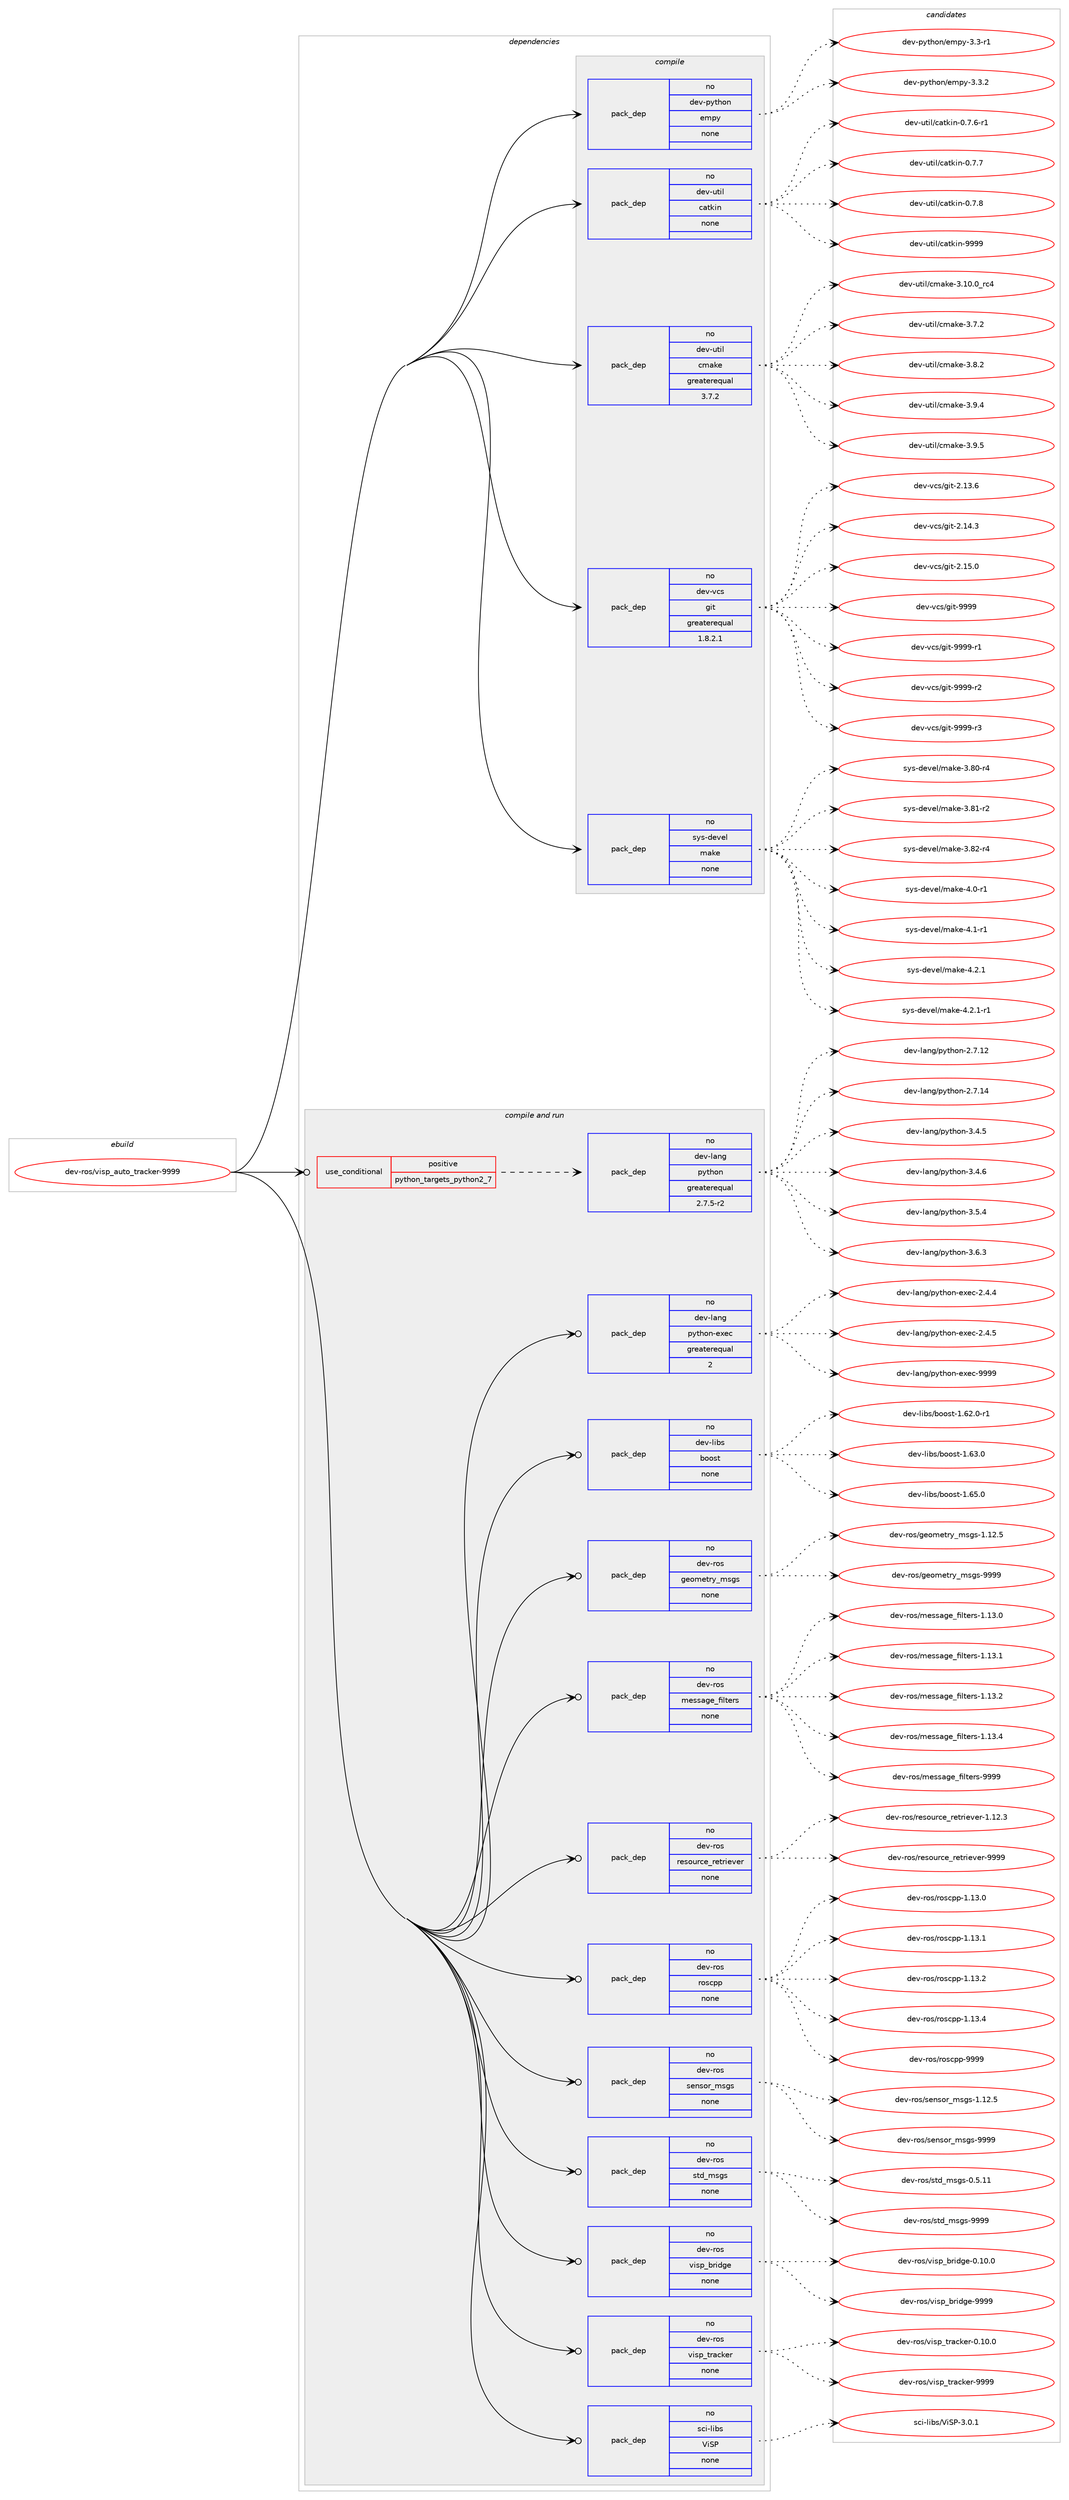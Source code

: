 digraph prolog {

# *************
# Graph options
# *************

newrank=true;
concentrate=true;
compound=true;
graph [rankdir=LR,fontname=Helvetica,fontsize=10,ranksep=1.5];#, ranksep=2.5, nodesep=0.2];
edge  [arrowhead=vee];
node  [fontname=Helvetica,fontsize=10];

# **********
# The ebuild
# **********

subgraph cluster_leftcol {
color=gray;
rank=same;
label=<<i>ebuild</i>>;
id [label="dev-ros/visp_auto_tracker-9999", color=red, width=4, href="../dev-ros/visp_auto_tracker-9999.svg"];
}

# ****************
# The dependencies
# ****************

subgraph cluster_midcol {
color=gray;
label=<<i>dependencies</i>>;
subgraph cluster_compile {
fillcolor="#eeeeee";
style=filled;
label=<<i>compile</i>>;
subgraph pack167210 {
dependency219312 [label=<<TABLE BORDER="0" CELLBORDER="1" CELLSPACING="0" CELLPADDING="4" WIDTH="220"><TR><TD ROWSPAN="6" CELLPADDING="30">pack_dep</TD></TR><TR><TD WIDTH="110">no</TD></TR><TR><TD>dev-python</TD></TR><TR><TD>empy</TD></TR><TR><TD>none</TD></TR><TR><TD></TD></TR></TABLE>>, shape=none, color=blue];
}
id:e -> dependency219312:w [weight=20,style="solid",arrowhead="vee"];
subgraph pack167211 {
dependency219313 [label=<<TABLE BORDER="0" CELLBORDER="1" CELLSPACING="0" CELLPADDING="4" WIDTH="220"><TR><TD ROWSPAN="6" CELLPADDING="30">pack_dep</TD></TR><TR><TD WIDTH="110">no</TD></TR><TR><TD>dev-util</TD></TR><TR><TD>catkin</TD></TR><TR><TD>none</TD></TR><TR><TD></TD></TR></TABLE>>, shape=none, color=blue];
}
id:e -> dependency219313:w [weight=20,style="solid",arrowhead="vee"];
subgraph pack167212 {
dependency219314 [label=<<TABLE BORDER="0" CELLBORDER="1" CELLSPACING="0" CELLPADDING="4" WIDTH="220"><TR><TD ROWSPAN="6" CELLPADDING="30">pack_dep</TD></TR><TR><TD WIDTH="110">no</TD></TR><TR><TD>dev-util</TD></TR><TR><TD>cmake</TD></TR><TR><TD>greaterequal</TD></TR><TR><TD>3.7.2</TD></TR></TABLE>>, shape=none, color=blue];
}
id:e -> dependency219314:w [weight=20,style="solid",arrowhead="vee"];
subgraph pack167213 {
dependency219315 [label=<<TABLE BORDER="0" CELLBORDER="1" CELLSPACING="0" CELLPADDING="4" WIDTH="220"><TR><TD ROWSPAN="6" CELLPADDING="30">pack_dep</TD></TR><TR><TD WIDTH="110">no</TD></TR><TR><TD>dev-vcs</TD></TR><TR><TD>git</TD></TR><TR><TD>greaterequal</TD></TR><TR><TD>1.8.2.1</TD></TR></TABLE>>, shape=none, color=blue];
}
id:e -> dependency219315:w [weight=20,style="solid",arrowhead="vee"];
subgraph pack167214 {
dependency219316 [label=<<TABLE BORDER="0" CELLBORDER="1" CELLSPACING="0" CELLPADDING="4" WIDTH="220"><TR><TD ROWSPAN="6" CELLPADDING="30">pack_dep</TD></TR><TR><TD WIDTH="110">no</TD></TR><TR><TD>sys-devel</TD></TR><TR><TD>make</TD></TR><TR><TD>none</TD></TR><TR><TD></TD></TR></TABLE>>, shape=none, color=blue];
}
id:e -> dependency219316:w [weight=20,style="solid",arrowhead="vee"];
}
subgraph cluster_compileandrun {
fillcolor="#eeeeee";
style=filled;
label=<<i>compile and run</i>>;
subgraph cond48112 {
dependency219317 [label=<<TABLE BORDER="0" CELLBORDER="1" CELLSPACING="0" CELLPADDING="4"><TR><TD ROWSPAN="3" CELLPADDING="10">use_conditional</TD></TR><TR><TD>positive</TD></TR><TR><TD>python_targets_python2_7</TD></TR></TABLE>>, shape=none, color=red];
subgraph pack167215 {
dependency219318 [label=<<TABLE BORDER="0" CELLBORDER="1" CELLSPACING="0" CELLPADDING="4" WIDTH="220"><TR><TD ROWSPAN="6" CELLPADDING="30">pack_dep</TD></TR><TR><TD WIDTH="110">no</TD></TR><TR><TD>dev-lang</TD></TR><TR><TD>python</TD></TR><TR><TD>greaterequal</TD></TR><TR><TD>2.7.5-r2</TD></TR></TABLE>>, shape=none, color=blue];
}
dependency219317:e -> dependency219318:w [weight=20,style="dashed",arrowhead="vee"];
}
id:e -> dependency219317:w [weight=20,style="solid",arrowhead="odotvee"];
subgraph pack167216 {
dependency219319 [label=<<TABLE BORDER="0" CELLBORDER="1" CELLSPACING="0" CELLPADDING="4" WIDTH="220"><TR><TD ROWSPAN="6" CELLPADDING="30">pack_dep</TD></TR><TR><TD WIDTH="110">no</TD></TR><TR><TD>dev-lang</TD></TR><TR><TD>python-exec</TD></TR><TR><TD>greaterequal</TD></TR><TR><TD>2</TD></TR></TABLE>>, shape=none, color=blue];
}
id:e -> dependency219319:w [weight=20,style="solid",arrowhead="odotvee"];
subgraph pack167217 {
dependency219320 [label=<<TABLE BORDER="0" CELLBORDER="1" CELLSPACING="0" CELLPADDING="4" WIDTH="220"><TR><TD ROWSPAN="6" CELLPADDING="30">pack_dep</TD></TR><TR><TD WIDTH="110">no</TD></TR><TR><TD>dev-libs</TD></TR><TR><TD>boost</TD></TR><TR><TD>none</TD></TR><TR><TD></TD></TR></TABLE>>, shape=none, color=blue];
}
id:e -> dependency219320:w [weight=20,style="solid",arrowhead="odotvee"];
subgraph pack167218 {
dependency219321 [label=<<TABLE BORDER="0" CELLBORDER="1" CELLSPACING="0" CELLPADDING="4" WIDTH="220"><TR><TD ROWSPAN="6" CELLPADDING="30">pack_dep</TD></TR><TR><TD WIDTH="110">no</TD></TR><TR><TD>dev-ros</TD></TR><TR><TD>geometry_msgs</TD></TR><TR><TD>none</TD></TR><TR><TD></TD></TR></TABLE>>, shape=none, color=blue];
}
id:e -> dependency219321:w [weight=20,style="solid",arrowhead="odotvee"];
subgraph pack167219 {
dependency219322 [label=<<TABLE BORDER="0" CELLBORDER="1" CELLSPACING="0" CELLPADDING="4" WIDTH="220"><TR><TD ROWSPAN="6" CELLPADDING="30">pack_dep</TD></TR><TR><TD WIDTH="110">no</TD></TR><TR><TD>dev-ros</TD></TR><TR><TD>message_filters</TD></TR><TR><TD>none</TD></TR><TR><TD></TD></TR></TABLE>>, shape=none, color=blue];
}
id:e -> dependency219322:w [weight=20,style="solid",arrowhead="odotvee"];
subgraph pack167220 {
dependency219323 [label=<<TABLE BORDER="0" CELLBORDER="1" CELLSPACING="0" CELLPADDING="4" WIDTH="220"><TR><TD ROWSPAN="6" CELLPADDING="30">pack_dep</TD></TR><TR><TD WIDTH="110">no</TD></TR><TR><TD>dev-ros</TD></TR><TR><TD>resource_retriever</TD></TR><TR><TD>none</TD></TR><TR><TD></TD></TR></TABLE>>, shape=none, color=blue];
}
id:e -> dependency219323:w [weight=20,style="solid",arrowhead="odotvee"];
subgraph pack167221 {
dependency219324 [label=<<TABLE BORDER="0" CELLBORDER="1" CELLSPACING="0" CELLPADDING="4" WIDTH="220"><TR><TD ROWSPAN="6" CELLPADDING="30">pack_dep</TD></TR><TR><TD WIDTH="110">no</TD></TR><TR><TD>dev-ros</TD></TR><TR><TD>roscpp</TD></TR><TR><TD>none</TD></TR><TR><TD></TD></TR></TABLE>>, shape=none, color=blue];
}
id:e -> dependency219324:w [weight=20,style="solid",arrowhead="odotvee"];
subgraph pack167222 {
dependency219325 [label=<<TABLE BORDER="0" CELLBORDER="1" CELLSPACING="0" CELLPADDING="4" WIDTH="220"><TR><TD ROWSPAN="6" CELLPADDING="30">pack_dep</TD></TR><TR><TD WIDTH="110">no</TD></TR><TR><TD>dev-ros</TD></TR><TR><TD>sensor_msgs</TD></TR><TR><TD>none</TD></TR><TR><TD></TD></TR></TABLE>>, shape=none, color=blue];
}
id:e -> dependency219325:w [weight=20,style="solid",arrowhead="odotvee"];
subgraph pack167223 {
dependency219326 [label=<<TABLE BORDER="0" CELLBORDER="1" CELLSPACING="0" CELLPADDING="4" WIDTH="220"><TR><TD ROWSPAN="6" CELLPADDING="30">pack_dep</TD></TR><TR><TD WIDTH="110">no</TD></TR><TR><TD>dev-ros</TD></TR><TR><TD>std_msgs</TD></TR><TR><TD>none</TD></TR><TR><TD></TD></TR></TABLE>>, shape=none, color=blue];
}
id:e -> dependency219326:w [weight=20,style="solid",arrowhead="odotvee"];
subgraph pack167224 {
dependency219327 [label=<<TABLE BORDER="0" CELLBORDER="1" CELLSPACING="0" CELLPADDING="4" WIDTH="220"><TR><TD ROWSPAN="6" CELLPADDING="30">pack_dep</TD></TR><TR><TD WIDTH="110">no</TD></TR><TR><TD>dev-ros</TD></TR><TR><TD>visp_bridge</TD></TR><TR><TD>none</TD></TR><TR><TD></TD></TR></TABLE>>, shape=none, color=blue];
}
id:e -> dependency219327:w [weight=20,style="solid",arrowhead="odotvee"];
subgraph pack167225 {
dependency219328 [label=<<TABLE BORDER="0" CELLBORDER="1" CELLSPACING="0" CELLPADDING="4" WIDTH="220"><TR><TD ROWSPAN="6" CELLPADDING="30">pack_dep</TD></TR><TR><TD WIDTH="110">no</TD></TR><TR><TD>dev-ros</TD></TR><TR><TD>visp_tracker</TD></TR><TR><TD>none</TD></TR><TR><TD></TD></TR></TABLE>>, shape=none, color=blue];
}
id:e -> dependency219328:w [weight=20,style="solid",arrowhead="odotvee"];
subgraph pack167226 {
dependency219329 [label=<<TABLE BORDER="0" CELLBORDER="1" CELLSPACING="0" CELLPADDING="4" WIDTH="220"><TR><TD ROWSPAN="6" CELLPADDING="30">pack_dep</TD></TR><TR><TD WIDTH="110">no</TD></TR><TR><TD>sci-libs</TD></TR><TR><TD>ViSP</TD></TR><TR><TD>none</TD></TR><TR><TD></TD></TR></TABLE>>, shape=none, color=blue];
}
id:e -> dependency219329:w [weight=20,style="solid",arrowhead="odotvee"];
}
subgraph cluster_run {
fillcolor="#eeeeee";
style=filled;
label=<<i>run</i>>;
}
}

# **************
# The candidates
# **************

subgraph cluster_choices {
rank=same;
color=gray;
label=<<i>candidates</i>>;

subgraph choice167210 {
color=black;
nodesep=1;
choice1001011184511212111610411111047101109112121455146514511449 [label="dev-python/empy-3.3-r1", color=red, width=4,href="../dev-python/empy-3.3-r1.svg"];
choice1001011184511212111610411111047101109112121455146514650 [label="dev-python/empy-3.3.2", color=red, width=4,href="../dev-python/empy-3.3.2.svg"];
dependency219312:e -> choice1001011184511212111610411111047101109112121455146514511449:w [style=dotted,weight="100"];
dependency219312:e -> choice1001011184511212111610411111047101109112121455146514650:w [style=dotted,weight="100"];
}
subgraph choice167211 {
color=black;
nodesep=1;
choice100101118451171161051084799971161071051104548465546544511449 [label="dev-util/catkin-0.7.6-r1", color=red, width=4,href="../dev-util/catkin-0.7.6-r1.svg"];
choice10010111845117116105108479997116107105110454846554655 [label="dev-util/catkin-0.7.7", color=red, width=4,href="../dev-util/catkin-0.7.7.svg"];
choice10010111845117116105108479997116107105110454846554656 [label="dev-util/catkin-0.7.8", color=red, width=4,href="../dev-util/catkin-0.7.8.svg"];
choice100101118451171161051084799971161071051104557575757 [label="dev-util/catkin-9999", color=red, width=4,href="../dev-util/catkin-9999.svg"];
dependency219313:e -> choice100101118451171161051084799971161071051104548465546544511449:w [style=dotted,weight="100"];
dependency219313:e -> choice10010111845117116105108479997116107105110454846554655:w [style=dotted,weight="100"];
dependency219313:e -> choice10010111845117116105108479997116107105110454846554656:w [style=dotted,weight="100"];
dependency219313:e -> choice100101118451171161051084799971161071051104557575757:w [style=dotted,weight="100"];
}
subgraph choice167212 {
color=black;
nodesep=1;
choice1001011184511711610510847991099710710145514649484648951149952 [label="dev-util/cmake-3.10.0_rc4", color=red, width=4,href="../dev-util/cmake-3.10.0_rc4.svg"];
choice10010111845117116105108479910997107101455146554650 [label="dev-util/cmake-3.7.2", color=red, width=4,href="../dev-util/cmake-3.7.2.svg"];
choice10010111845117116105108479910997107101455146564650 [label="dev-util/cmake-3.8.2", color=red, width=4,href="../dev-util/cmake-3.8.2.svg"];
choice10010111845117116105108479910997107101455146574652 [label="dev-util/cmake-3.9.4", color=red, width=4,href="../dev-util/cmake-3.9.4.svg"];
choice10010111845117116105108479910997107101455146574653 [label="dev-util/cmake-3.9.5", color=red, width=4,href="../dev-util/cmake-3.9.5.svg"];
dependency219314:e -> choice1001011184511711610510847991099710710145514649484648951149952:w [style=dotted,weight="100"];
dependency219314:e -> choice10010111845117116105108479910997107101455146554650:w [style=dotted,weight="100"];
dependency219314:e -> choice10010111845117116105108479910997107101455146564650:w [style=dotted,weight="100"];
dependency219314:e -> choice10010111845117116105108479910997107101455146574652:w [style=dotted,weight="100"];
dependency219314:e -> choice10010111845117116105108479910997107101455146574653:w [style=dotted,weight="100"];
}
subgraph choice167213 {
color=black;
nodesep=1;
choice10010111845118991154710310511645504649514654 [label="dev-vcs/git-2.13.6", color=red, width=4,href="../dev-vcs/git-2.13.6.svg"];
choice10010111845118991154710310511645504649524651 [label="dev-vcs/git-2.14.3", color=red, width=4,href="../dev-vcs/git-2.14.3.svg"];
choice10010111845118991154710310511645504649534648 [label="dev-vcs/git-2.15.0", color=red, width=4,href="../dev-vcs/git-2.15.0.svg"];
choice1001011184511899115471031051164557575757 [label="dev-vcs/git-9999", color=red, width=4,href="../dev-vcs/git-9999.svg"];
choice10010111845118991154710310511645575757574511449 [label="dev-vcs/git-9999-r1", color=red, width=4,href="../dev-vcs/git-9999-r1.svg"];
choice10010111845118991154710310511645575757574511450 [label="dev-vcs/git-9999-r2", color=red, width=4,href="../dev-vcs/git-9999-r2.svg"];
choice10010111845118991154710310511645575757574511451 [label="dev-vcs/git-9999-r3", color=red, width=4,href="../dev-vcs/git-9999-r3.svg"];
dependency219315:e -> choice10010111845118991154710310511645504649514654:w [style=dotted,weight="100"];
dependency219315:e -> choice10010111845118991154710310511645504649524651:w [style=dotted,weight="100"];
dependency219315:e -> choice10010111845118991154710310511645504649534648:w [style=dotted,weight="100"];
dependency219315:e -> choice1001011184511899115471031051164557575757:w [style=dotted,weight="100"];
dependency219315:e -> choice10010111845118991154710310511645575757574511449:w [style=dotted,weight="100"];
dependency219315:e -> choice10010111845118991154710310511645575757574511450:w [style=dotted,weight="100"];
dependency219315:e -> choice10010111845118991154710310511645575757574511451:w [style=dotted,weight="100"];
}
subgraph choice167214 {
color=black;
nodesep=1;
choice11512111545100101118101108471099710710145514656484511452 [label="sys-devel/make-3.80-r4", color=red, width=4,href="../sys-devel/make-3.80-r4.svg"];
choice11512111545100101118101108471099710710145514656494511450 [label="sys-devel/make-3.81-r2", color=red, width=4,href="../sys-devel/make-3.81-r2.svg"];
choice11512111545100101118101108471099710710145514656504511452 [label="sys-devel/make-3.82-r4", color=red, width=4,href="../sys-devel/make-3.82-r4.svg"];
choice115121115451001011181011084710997107101455246484511449 [label="sys-devel/make-4.0-r1", color=red, width=4,href="../sys-devel/make-4.0-r1.svg"];
choice115121115451001011181011084710997107101455246494511449 [label="sys-devel/make-4.1-r1", color=red, width=4,href="../sys-devel/make-4.1-r1.svg"];
choice115121115451001011181011084710997107101455246504649 [label="sys-devel/make-4.2.1", color=red, width=4,href="../sys-devel/make-4.2.1.svg"];
choice1151211154510010111810110847109971071014552465046494511449 [label="sys-devel/make-4.2.1-r1", color=red, width=4,href="../sys-devel/make-4.2.1-r1.svg"];
dependency219316:e -> choice11512111545100101118101108471099710710145514656484511452:w [style=dotted,weight="100"];
dependency219316:e -> choice11512111545100101118101108471099710710145514656494511450:w [style=dotted,weight="100"];
dependency219316:e -> choice11512111545100101118101108471099710710145514656504511452:w [style=dotted,weight="100"];
dependency219316:e -> choice115121115451001011181011084710997107101455246484511449:w [style=dotted,weight="100"];
dependency219316:e -> choice115121115451001011181011084710997107101455246494511449:w [style=dotted,weight="100"];
dependency219316:e -> choice115121115451001011181011084710997107101455246504649:w [style=dotted,weight="100"];
dependency219316:e -> choice1151211154510010111810110847109971071014552465046494511449:w [style=dotted,weight="100"];
}
subgraph choice167215 {
color=black;
nodesep=1;
choice10010111845108971101034711212111610411111045504655464950 [label="dev-lang/python-2.7.12", color=red, width=4,href="../dev-lang/python-2.7.12.svg"];
choice10010111845108971101034711212111610411111045504655464952 [label="dev-lang/python-2.7.14", color=red, width=4,href="../dev-lang/python-2.7.14.svg"];
choice100101118451089711010347112121116104111110455146524653 [label="dev-lang/python-3.4.5", color=red, width=4,href="../dev-lang/python-3.4.5.svg"];
choice100101118451089711010347112121116104111110455146524654 [label="dev-lang/python-3.4.6", color=red, width=4,href="../dev-lang/python-3.4.6.svg"];
choice100101118451089711010347112121116104111110455146534652 [label="dev-lang/python-3.5.4", color=red, width=4,href="../dev-lang/python-3.5.4.svg"];
choice100101118451089711010347112121116104111110455146544651 [label="dev-lang/python-3.6.3", color=red, width=4,href="../dev-lang/python-3.6.3.svg"];
dependency219318:e -> choice10010111845108971101034711212111610411111045504655464950:w [style=dotted,weight="100"];
dependency219318:e -> choice10010111845108971101034711212111610411111045504655464952:w [style=dotted,weight="100"];
dependency219318:e -> choice100101118451089711010347112121116104111110455146524653:w [style=dotted,weight="100"];
dependency219318:e -> choice100101118451089711010347112121116104111110455146524654:w [style=dotted,weight="100"];
dependency219318:e -> choice100101118451089711010347112121116104111110455146534652:w [style=dotted,weight="100"];
dependency219318:e -> choice100101118451089711010347112121116104111110455146544651:w [style=dotted,weight="100"];
}
subgraph choice167216 {
color=black;
nodesep=1;
choice1001011184510897110103471121211161041111104510112010199455046524652 [label="dev-lang/python-exec-2.4.4", color=red, width=4,href="../dev-lang/python-exec-2.4.4.svg"];
choice1001011184510897110103471121211161041111104510112010199455046524653 [label="dev-lang/python-exec-2.4.5", color=red, width=4,href="../dev-lang/python-exec-2.4.5.svg"];
choice10010111845108971101034711212111610411111045101120101994557575757 [label="dev-lang/python-exec-9999", color=red, width=4,href="../dev-lang/python-exec-9999.svg"];
dependency219319:e -> choice1001011184510897110103471121211161041111104510112010199455046524652:w [style=dotted,weight="100"];
dependency219319:e -> choice1001011184510897110103471121211161041111104510112010199455046524653:w [style=dotted,weight="100"];
dependency219319:e -> choice10010111845108971101034711212111610411111045101120101994557575757:w [style=dotted,weight="100"];
}
subgraph choice167217 {
color=black;
nodesep=1;
choice10010111845108105981154798111111115116454946545046484511449 [label="dev-libs/boost-1.62.0-r1", color=red, width=4,href="../dev-libs/boost-1.62.0-r1.svg"];
choice1001011184510810598115479811111111511645494654514648 [label="dev-libs/boost-1.63.0", color=red, width=4,href="../dev-libs/boost-1.63.0.svg"];
choice1001011184510810598115479811111111511645494654534648 [label="dev-libs/boost-1.65.0", color=red, width=4,href="../dev-libs/boost-1.65.0.svg"];
dependency219320:e -> choice10010111845108105981154798111111115116454946545046484511449:w [style=dotted,weight="100"];
dependency219320:e -> choice1001011184510810598115479811111111511645494654514648:w [style=dotted,weight="100"];
dependency219320:e -> choice1001011184510810598115479811111111511645494654534648:w [style=dotted,weight="100"];
}
subgraph choice167218 {
color=black;
nodesep=1;
choice10010111845114111115471031011111091011161141219510911510311545494649504653 [label="dev-ros/geometry_msgs-1.12.5", color=red, width=4,href="../dev-ros/geometry_msgs-1.12.5.svg"];
choice1001011184511411111547103101111109101116114121951091151031154557575757 [label="dev-ros/geometry_msgs-9999", color=red, width=4,href="../dev-ros/geometry_msgs-9999.svg"];
dependency219321:e -> choice10010111845114111115471031011111091011161141219510911510311545494649504653:w [style=dotted,weight="100"];
dependency219321:e -> choice1001011184511411111547103101111109101116114121951091151031154557575757:w [style=dotted,weight="100"];
}
subgraph choice167219 {
color=black;
nodesep=1;
choice1001011184511411111547109101115115971031019510210510811610111411545494649514648 [label="dev-ros/message_filters-1.13.0", color=red, width=4,href="../dev-ros/message_filters-1.13.0.svg"];
choice1001011184511411111547109101115115971031019510210510811610111411545494649514649 [label="dev-ros/message_filters-1.13.1", color=red, width=4,href="../dev-ros/message_filters-1.13.1.svg"];
choice1001011184511411111547109101115115971031019510210510811610111411545494649514650 [label="dev-ros/message_filters-1.13.2", color=red, width=4,href="../dev-ros/message_filters-1.13.2.svg"];
choice1001011184511411111547109101115115971031019510210510811610111411545494649514652 [label="dev-ros/message_filters-1.13.4", color=red, width=4,href="../dev-ros/message_filters-1.13.4.svg"];
choice100101118451141111154710910111511597103101951021051081161011141154557575757 [label="dev-ros/message_filters-9999", color=red, width=4,href="../dev-ros/message_filters-9999.svg"];
dependency219322:e -> choice1001011184511411111547109101115115971031019510210510811610111411545494649514648:w [style=dotted,weight="100"];
dependency219322:e -> choice1001011184511411111547109101115115971031019510210510811610111411545494649514649:w [style=dotted,weight="100"];
dependency219322:e -> choice1001011184511411111547109101115115971031019510210510811610111411545494649514650:w [style=dotted,weight="100"];
dependency219322:e -> choice1001011184511411111547109101115115971031019510210510811610111411545494649514652:w [style=dotted,weight="100"];
dependency219322:e -> choice100101118451141111154710910111511597103101951021051081161011141154557575757:w [style=dotted,weight="100"];
}
subgraph choice167220 {
color=black;
nodesep=1;
choice1001011184511411111547114101115111117114991019511410111611410510111810111445494649504651 [label="dev-ros/resource_retriever-1.12.3", color=red, width=4,href="../dev-ros/resource_retriever-1.12.3.svg"];
choice100101118451141111154711410111511111711499101951141011161141051011181011144557575757 [label="dev-ros/resource_retriever-9999", color=red, width=4,href="../dev-ros/resource_retriever-9999.svg"];
dependency219323:e -> choice1001011184511411111547114101115111117114991019511410111611410510111810111445494649504651:w [style=dotted,weight="100"];
dependency219323:e -> choice100101118451141111154711410111511111711499101951141011161141051011181011144557575757:w [style=dotted,weight="100"];
}
subgraph choice167221 {
color=black;
nodesep=1;
choice10010111845114111115471141111159911211245494649514648 [label="dev-ros/roscpp-1.13.0", color=red, width=4,href="../dev-ros/roscpp-1.13.0.svg"];
choice10010111845114111115471141111159911211245494649514649 [label="dev-ros/roscpp-1.13.1", color=red, width=4,href="../dev-ros/roscpp-1.13.1.svg"];
choice10010111845114111115471141111159911211245494649514650 [label="dev-ros/roscpp-1.13.2", color=red, width=4,href="../dev-ros/roscpp-1.13.2.svg"];
choice10010111845114111115471141111159911211245494649514652 [label="dev-ros/roscpp-1.13.4", color=red, width=4,href="../dev-ros/roscpp-1.13.4.svg"];
choice1001011184511411111547114111115991121124557575757 [label="dev-ros/roscpp-9999", color=red, width=4,href="../dev-ros/roscpp-9999.svg"];
dependency219324:e -> choice10010111845114111115471141111159911211245494649514648:w [style=dotted,weight="100"];
dependency219324:e -> choice10010111845114111115471141111159911211245494649514649:w [style=dotted,weight="100"];
dependency219324:e -> choice10010111845114111115471141111159911211245494649514650:w [style=dotted,weight="100"];
dependency219324:e -> choice10010111845114111115471141111159911211245494649514652:w [style=dotted,weight="100"];
dependency219324:e -> choice1001011184511411111547114111115991121124557575757:w [style=dotted,weight="100"];
}
subgraph choice167222 {
color=black;
nodesep=1;
choice10010111845114111115471151011101151111149510911510311545494649504653 [label="dev-ros/sensor_msgs-1.12.5", color=red, width=4,href="../dev-ros/sensor_msgs-1.12.5.svg"];
choice1001011184511411111547115101110115111114951091151031154557575757 [label="dev-ros/sensor_msgs-9999", color=red, width=4,href="../dev-ros/sensor_msgs-9999.svg"];
dependency219325:e -> choice10010111845114111115471151011101151111149510911510311545494649504653:w [style=dotted,weight="100"];
dependency219325:e -> choice1001011184511411111547115101110115111114951091151031154557575757:w [style=dotted,weight="100"];
}
subgraph choice167223 {
color=black;
nodesep=1;
choice10010111845114111115471151161009510911510311545484653464949 [label="dev-ros/std_msgs-0.5.11", color=red, width=4,href="../dev-ros/std_msgs-0.5.11.svg"];
choice1001011184511411111547115116100951091151031154557575757 [label="dev-ros/std_msgs-9999", color=red, width=4,href="../dev-ros/std_msgs-9999.svg"];
dependency219326:e -> choice10010111845114111115471151161009510911510311545484653464949:w [style=dotted,weight="100"];
dependency219326:e -> choice1001011184511411111547115116100951091151031154557575757:w [style=dotted,weight="100"];
}
subgraph choice167224 {
color=black;
nodesep=1;
choice1001011184511411111547118105115112959811410510010310145484649484648 [label="dev-ros/visp_bridge-0.10.0", color=red, width=4,href="../dev-ros/visp_bridge-0.10.0.svg"];
choice100101118451141111154711810511511295981141051001031014557575757 [label="dev-ros/visp_bridge-9999", color=red, width=4,href="../dev-ros/visp_bridge-9999.svg"];
dependency219327:e -> choice1001011184511411111547118105115112959811410510010310145484649484648:w [style=dotted,weight="100"];
dependency219327:e -> choice100101118451141111154711810511511295981141051001031014557575757:w [style=dotted,weight="100"];
}
subgraph choice167225 {
color=black;
nodesep=1;
choice100101118451141111154711810511511295116114979910710111445484649484648 [label="dev-ros/visp_tracker-0.10.0", color=red, width=4,href="../dev-ros/visp_tracker-0.10.0.svg"];
choice10010111845114111115471181051151129511611497991071011144557575757 [label="dev-ros/visp_tracker-9999", color=red, width=4,href="../dev-ros/visp_tracker-9999.svg"];
dependency219328:e -> choice100101118451141111154711810511511295116114979910710111445484649484648:w [style=dotted,weight="100"];
dependency219328:e -> choice10010111845114111115471181051151129511611497991071011144557575757:w [style=dotted,weight="100"];
}
subgraph choice167226 {
color=black;
nodesep=1;
choice11599105451081059811547861058380455146484649 [label="sci-libs/ViSP-3.0.1", color=red, width=4,href="../sci-libs/ViSP-3.0.1.svg"];
dependency219329:e -> choice11599105451081059811547861058380455146484649:w [style=dotted,weight="100"];
}
}

}
